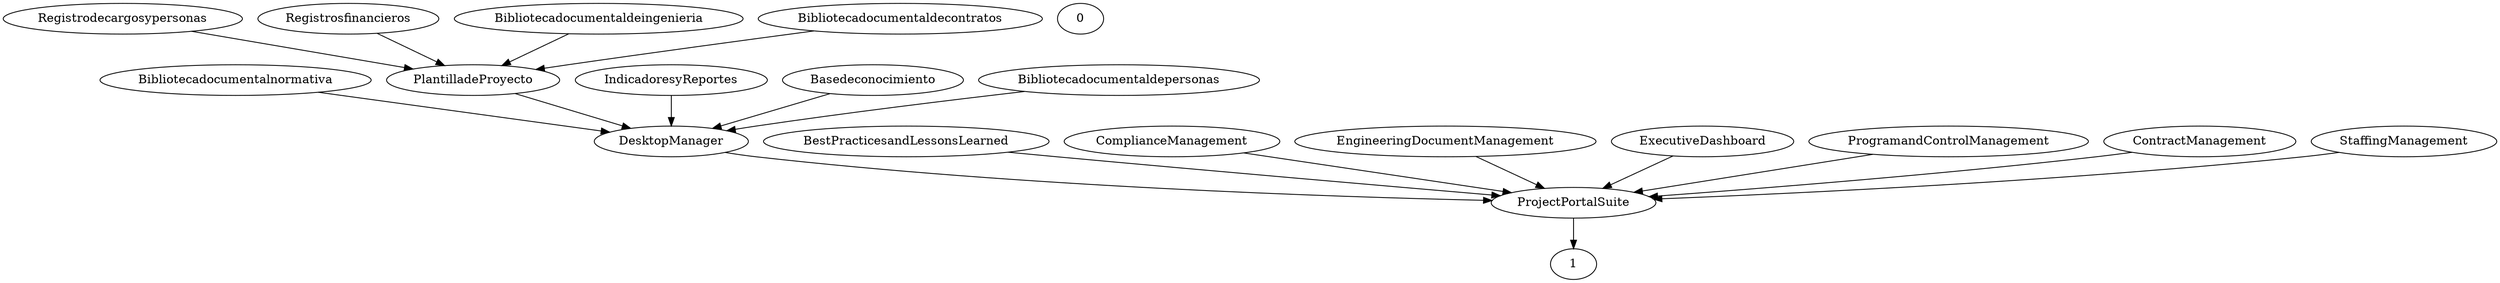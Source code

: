 digraph G {
  Bibliotecadocumentalnormativa;
  BestPracticesandLessonsLearned;
  PlantilladeProyecto;
  ComplianceManagement;
  IndicadoresyReportes;
  Registrodecargosypersonas;
  ProjectPortalSuite;
  EngineeringDocumentManagement;
  Basedeconocimiento;
  DesktopManager;
  Registrosfinancieros;
  Bibliotecadocumentaldeingenieria;
  ExecutiveDashboard;
  Bibliotecadocumentaldecontratos;
  ProgramandControlManagement;
  ContractManagement;
  0;
  StaffingManagement;
  1;
  Bibliotecadocumentaldepersonas;
  ComplianceManagement -> ProjectPortalSuite;
  StaffingManagement -> ProjectPortalSuite;
  PlantilladeProyecto -> DesktopManager;
  ExecutiveDashboard -> ProjectPortalSuite;
  Basedeconocimiento -> DesktopManager;
  ProgramandControlManagement -> ProjectPortalSuite;
  IndicadoresyReportes -> DesktopManager;
  Bibliotecadocumentaldepersonas -> DesktopManager;
  EngineeringDocumentManagement -> ProjectPortalSuite;
  ProjectPortalSuite -> 1;
  Bibliotecadocumentalnormativa -> DesktopManager;
  DesktopManager -> ProjectPortalSuite;
  ContractManagement -> ProjectPortalSuite;
  Registrodecargosypersonas -> PlantilladeProyecto;
  Registrosfinancieros -> PlantilladeProyecto;
  BestPracticesandLessonsLearned -> ProjectPortalSuite;
  Bibliotecadocumentaldeingenieria -> PlantilladeProyecto;
  Bibliotecadocumentaldecontratos -> PlantilladeProyecto;
}
